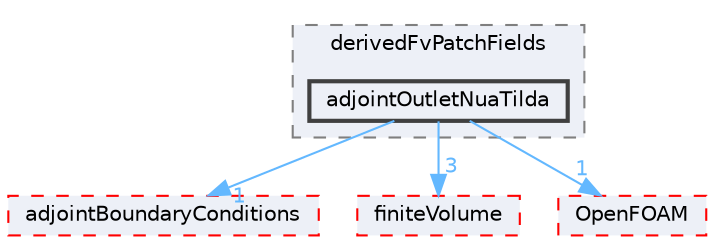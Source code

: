 digraph "src/optimisation/adjointOptimisation/adjoint/turbulenceModels/incompressibleAdjoint/adjointRAS/derivedFvPatchFields/adjointOutletNuaTilda"
{
 // LATEX_PDF_SIZE
  bgcolor="transparent";
  edge [fontname=Helvetica,fontsize=10,labelfontname=Helvetica,labelfontsize=10];
  node [fontname=Helvetica,fontsize=10,shape=box,height=0.2,width=0.4];
  compound=true
  subgraph clusterdir_dee64796cb0cb3643bf98dbe7f3e7597 {
    graph [ bgcolor="#edf0f7", pencolor="grey50", label="derivedFvPatchFields", fontname=Helvetica,fontsize=10 style="filled,dashed", URL="dir_dee64796cb0cb3643bf98dbe7f3e7597.html",tooltip=""]
  dir_cedca294f2fd639ffa441e8ea55d55f2 [label="adjointOutletNuaTilda", fillcolor="#edf0f7", color="grey25", style="filled,bold", URL="dir_cedca294f2fd639ffa441e8ea55d55f2.html",tooltip=""];
  }
  dir_1784f822592d39f816c839dc1a098cdb [label="adjointBoundaryConditions", fillcolor="#edf0f7", color="red", style="filled,dashed", URL="dir_1784f822592d39f816c839dc1a098cdb.html",tooltip=""];
  dir_9bd15774b555cf7259a6fa18f99fe99b [label="finiteVolume", fillcolor="#edf0f7", color="red", style="filled,dashed", URL="dir_9bd15774b555cf7259a6fa18f99fe99b.html",tooltip=""];
  dir_c5473ff19b20e6ec4dfe5c310b3778a8 [label="OpenFOAM", fillcolor="#edf0f7", color="red", style="filled,dashed", URL="dir_c5473ff19b20e6ec4dfe5c310b3778a8.html",tooltip=""];
  dir_cedca294f2fd639ffa441e8ea55d55f2->dir_1784f822592d39f816c839dc1a098cdb [headlabel="1", labeldistance=1.5 headhref="dir_000049_000033.html" href="dir_000049_000033.html" color="steelblue1" fontcolor="steelblue1"];
  dir_cedca294f2fd639ffa441e8ea55d55f2->dir_9bd15774b555cf7259a6fa18f99fe99b [headlabel="3", labeldistance=1.5 headhref="dir_000049_001387.html" href="dir_000049_001387.html" color="steelblue1" fontcolor="steelblue1"];
  dir_cedca294f2fd639ffa441e8ea55d55f2->dir_c5473ff19b20e6ec4dfe5c310b3778a8 [headlabel="1", labeldistance=1.5 headhref="dir_000049_002695.html" href="dir_000049_002695.html" color="steelblue1" fontcolor="steelblue1"];
}
